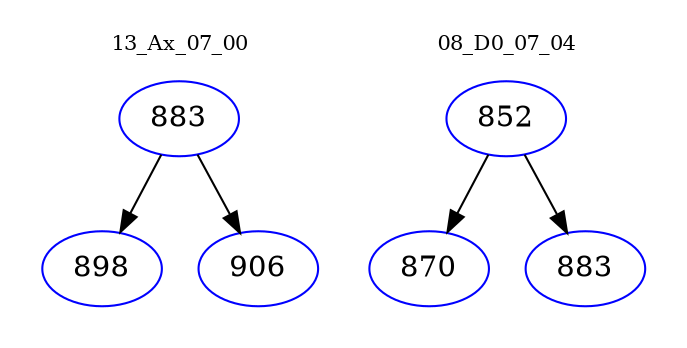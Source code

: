 digraph{
subgraph cluster_0 {
color = white
label = "13_Ax_07_00";
fontsize=10;
T0_883 [label="883", color="blue"]
T0_883 -> T0_898 [color="black"]
T0_898 [label="898", color="blue"]
T0_883 -> T0_906 [color="black"]
T0_906 [label="906", color="blue"]
}
subgraph cluster_1 {
color = white
label = "08_D0_07_04";
fontsize=10;
T1_852 [label="852", color="blue"]
T1_852 -> T1_870 [color="black"]
T1_870 [label="870", color="blue"]
T1_852 -> T1_883 [color="black"]
T1_883 [label="883", color="blue"]
}
}
